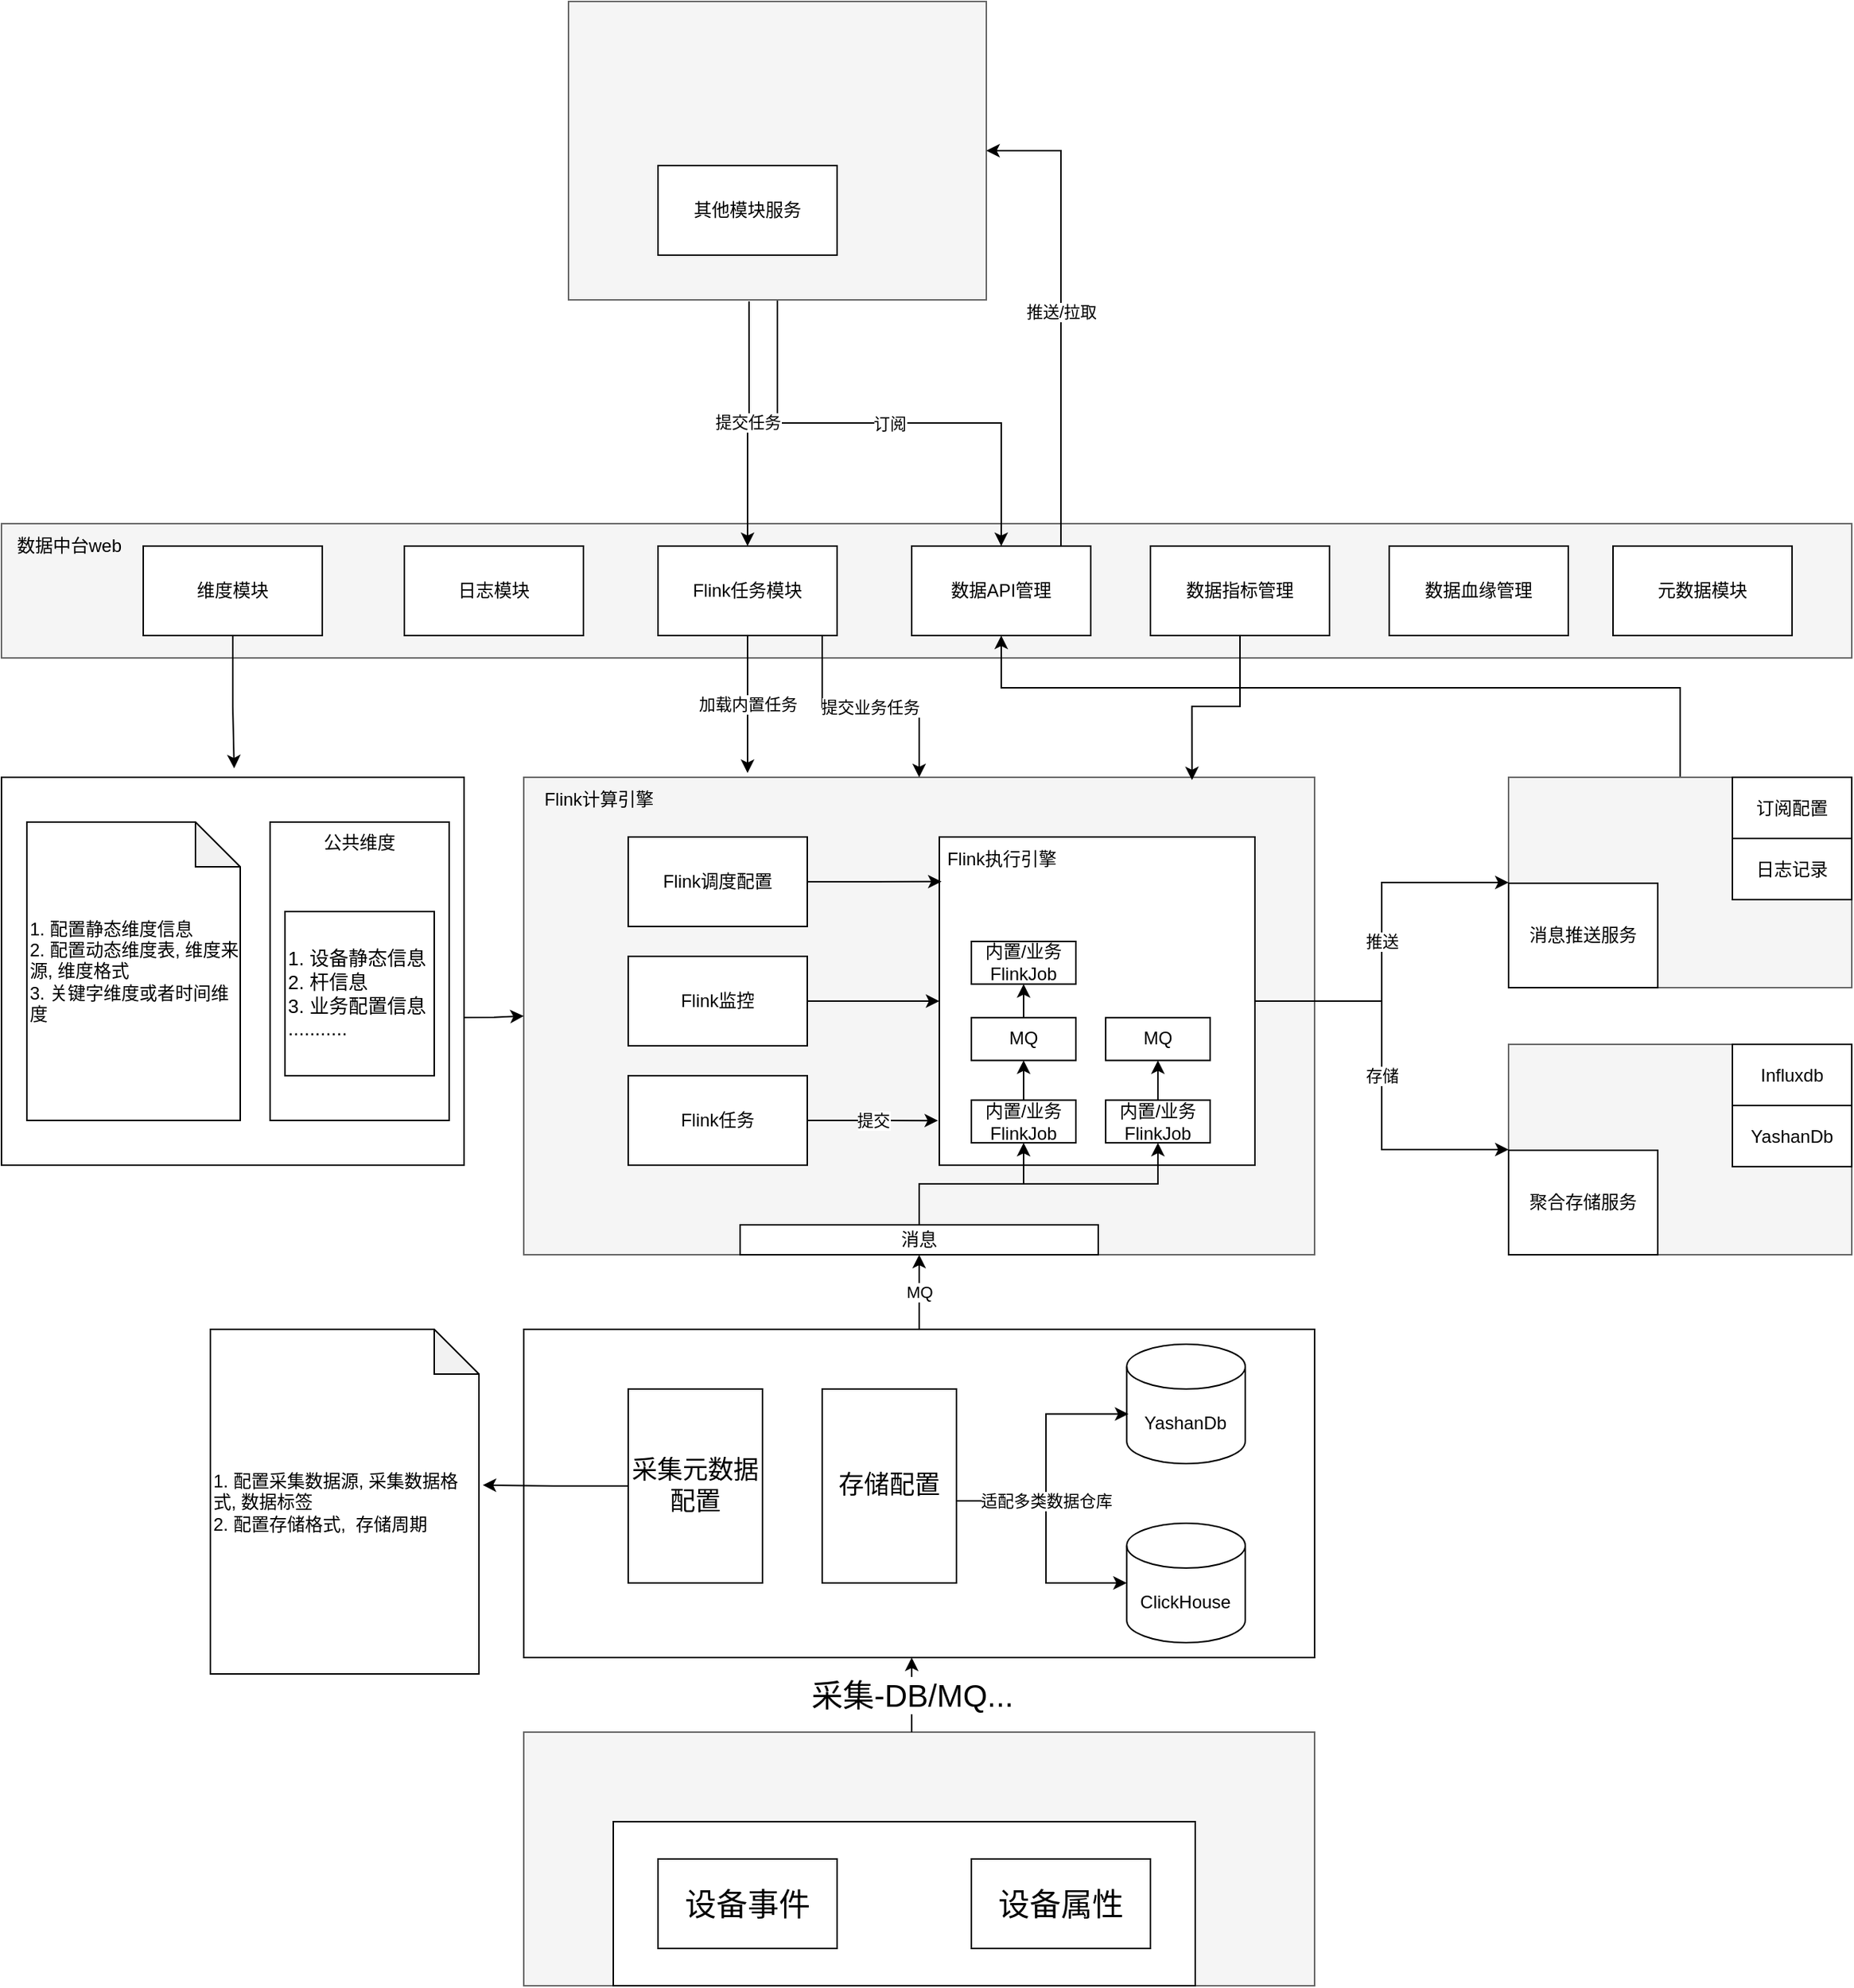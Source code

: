 <mxfile version="21.6.5" type="github">
  <diagram name="第 1 页" id="ryRMONgh2g4YDS1a8t3J">
    <mxGraphModel dx="2261" dy="803" grid="1" gridSize="10" guides="1" tooltips="1" connect="1" arrows="1" fold="1" page="1" pageScale="1" pageWidth="827" pageHeight="1169" math="0" shadow="0">
      <root>
        <mxCell id="0" />
        <mxCell id="1" parent="0" />
        <mxCell id="PvHFU-CTbL9CK4LDVLUQ-46" value="" style="rounded=0;whiteSpace=wrap;html=1;fillColor=#f5f5f5;fontColor=#333333;strokeColor=#666666;" vertex="1" parent="1">
          <mxGeometry x="-430" y="1090" width="1240" height="90" as="geometry" />
        </mxCell>
        <mxCell id="PvHFU-CTbL9CK4LDVLUQ-59" value="订阅" style="edgeStyle=orthogonalEdgeStyle;rounded=0;orthogonalLoop=1;jettySize=auto;html=1;entryX=0.5;entryY=0;entryDx=0;entryDy=0;" edge="1" parent="1" source="PvHFU-CTbL9CK4LDVLUQ-57" target="PvHFU-CTbL9CK4LDVLUQ-58">
          <mxGeometry relative="1" as="geometry" />
        </mxCell>
        <mxCell id="PvHFU-CTbL9CK4LDVLUQ-57" value="" style="rounded=0;whiteSpace=wrap;html=1;fillColor=#f5f5f5;fontColor=#333333;strokeColor=#666666;" vertex="1" parent="1">
          <mxGeometry x="-50" y="740" width="280" height="200" as="geometry" />
        </mxCell>
        <mxCell id="PvHFU-CTbL9CK4LDVLUQ-64" style="edgeStyle=orthogonalEdgeStyle;rounded=0;orthogonalLoop=1;jettySize=auto;html=1;" edge="1" parent="1" source="PvHFU-CTbL9CK4LDVLUQ-16" target="PvHFU-CTbL9CK4LDVLUQ-58">
          <mxGeometry relative="1" as="geometry">
            <Array as="points">
              <mxPoint x="695" y="1200" />
              <mxPoint x="240" y="1200" />
            </Array>
          </mxGeometry>
        </mxCell>
        <mxCell id="PvHFU-CTbL9CK4LDVLUQ-16" value="" style="rounded=0;whiteSpace=wrap;html=1;fillColor=#f5f5f5;fontColor=#333333;strokeColor=#666666;" vertex="1" parent="1">
          <mxGeometry x="580" y="1260" width="230" height="141" as="geometry" />
        </mxCell>
        <mxCell id="PvHFU-CTbL9CK4LDVLUQ-15" value="" style="rounded=0;whiteSpace=wrap;html=1;fillColor=#f5f5f5;fontColor=#333333;strokeColor=#666666;" vertex="1" parent="1">
          <mxGeometry x="580" y="1439" width="230" height="141" as="geometry" />
        </mxCell>
        <mxCell id="hSYeHgHkIvERPk_130jk-10" value="" style="rounded=0;whiteSpace=wrap;html=1;fillColor=#f5f5f5;gradientColor=none;strokeColor=#666666;fontSize=21;movable=1;resizable=1;rotatable=1;deletable=1;editable=1;locked=0;connectable=1;" parent="1" vertex="1">
          <mxGeometry x="-80" y="1260" width="530" height="320" as="geometry" />
        </mxCell>
        <mxCell id="PvHFU-CTbL9CK4LDVLUQ-27" value="推送" style="edgeStyle=orthogonalEdgeStyle;rounded=0;orthogonalLoop=1;jettySize=auto;html=1;" edge="1" parent="1" source="PvHFU-CTbL9CK4LDVLUQ-2" target="PvHFU-CTbL9CK4LDVLUQ-16">
          <mxGeometry relative="1" as="geometry" />
        </mxCell>
        <mxCell id="PvHFU-CTbL9CK4LDVLUQ-28" value="存储" style="edgeStyle=orthogonalEdgeStyle;rounded=0;orthogonalLoop=1;jettySize=auto;html=1;entryX=0;entryY=0.5;entryDx=0;entryDy=0;" edge="1" parent="1" source="PvHFU-CTbL9CK4LDVLUQ-2" target="PvHFU-CTbL9CK4LDVLUQ-15">
          <mxGeometry relative="1" as="geometry" />
        </mxCell>
        <mxCell id="PvHFU-CTbL9CK4LDVLUQ-2" value="" style="rounded=0;whiteSpace=wrap;html=1;" vertex="1" parent="1">
          <mxGeometry x="198.5" y="1300" width="211.5" height="220" as="geometry" />
        </mxCell>
        <mxCell id="hSYeHgHkIvERPk_130jk-9" value="" style="rounded=0;whiteSpace=wrap;html=1;fillColor=#f5f5f5;gradientColor=none;strokeColor=#666666;fontSize=21;movable=1;resizable=1;rotatable=1;deletable=1;editable=1;locked=0;connectable=1;" parent="1" vertex="1">
          <mxGeometry x="-80" y="1900" width="530" height="170" as="geometry" />
        </mxCell>
        <mxCell id="hSYeHgHkIvERPk_130jk-6" value="采集-DB/MQ..." style="edgeStyle=orthogonalEdgeStyle;rounded=0;orthogonalLoop=1;jettySize=auto;html=1;entryX=0.5;entryY=1;entryDx=0;entryDy=0;fontSize=21;" parent="1" edge="1">
          <mxGeometry relative="1" as="geometry">
            <mxPoint x="180" y="1900" as="sourcePoint" />
            <mxPoint x="180" y="1850" as="targetPoint" />
          </mxGeometry>
        </mxCell>
        <mxCell id="hSYeHgHkIvERPk_130jk-2" value="" style="rounded=0;whiteSpace=wrap;html=1;" parent="1" vertex="1">
          <mxGeometry x="-20" y="1960" width="390" height="110" as="geometry" />
        </mxCell>
        <mxCell id="hSYeHgHkIvERPk_130jk-3" value="设备事件" style="rounded=0;whiteSpace=wrap;html=1;fontSize=21;" parent="1" vertex="1">
          <mxGeometry x="10" y="1985" width="120" height="60" as="geometry" />
        </mxCell>
        <mxCell id="hSYeHgHkIvERPk_130jk-4" value="设备属性" style="rounded=0;whiteSpace=wrap;html=1;fontSize=21;" parent="1" vertex="1">
          <mxGeometry x="220" y="1985" width="120" height="60" as="geometry" />
        </mxCell>
        <mxCell id="hSYeHgHkIvERPk_130jk-11" value="Flink计算引擎" style="text;html=1;align=center;verticalAlign=middle;resizable=0;points=[];autosize=1;strokeColor=none;fillColor=none;" parent="1" vertex="1">
          <mxGeometry x="-80" y="1260" width="100" height="30" as="geometry" />
        </mxCell>
        <mxCell id="hSYeHgHkIvERPk_130jk-17" style="edgeStyle=orthogonalEdgeStyle;rounded=0;orthogonalLoop=1;jettySize=auto;html=1;entryX=0;entryY=0.5;entryDx=0;entryDy=0;exitX=0.997;exitY=0.619;exitDx=0;exitDy=0;exitPerimeter=0;" parent="1" source="hSYeHgHkIvERPk_130jk-16" target="hSYeHgHkIvERPk_130jk-10" edge="1">
          <mxGeometry relative="1" as="geometry" />
        </mxCell>
        <mxCell id="hSYeHgHkIvERPk_130jk-16" value="" style="rounded=0;whiteSpace=wrap;html=1;align=left;fontSize=14;" parent="1" vertex="1">
          <mxGeometry x="-430" y="1260" width="310" height="260" as="geometry" />
        </mxCell>
        <mxCell id="hSYeHgHkIvERPk_130jk-33" value="MQ" style="edgeStyle=orthogonalEdgeStyle;rounded=0;orthogonalLoop=1;jettySize=auto;html=1;entryX=0.5;entryY=1;entryDx=0;entryDy=0;" parent="1" source="hSYeHgHkIvERPk_130jk-26" target="hSYeHgHkIvERPk_130jk-10" edge="1">
          <mxGeometry relative="1" as="geometry" />
        </mxCell>
        <mxCell id="hSYeHgHkIvERPk_130jk-26" value="" style="rounded=0;whiteSpace=wrap;html=1;container=0;" parent="1" vertex="1">
          <mxGeometry x="-80" y="1630" width="530" height="220" as="geometry" />
        </mxCell>
        <mxCell id="hSYeHgHkIvERPk_130jk-18" value="存储配置" style="whiteSpace=wrap;html=1;fontSize=17;rounded=0;" parent="1" vertex="1">
          <mxGeometry x="120" y="1670" width="90" height="130" as="geometry" />
        </mxCell>
        <mxCell id="hSYeHgHkIvERPk_130jk-24" value="YashanDb" style="shape=cylinder3;whiteSpace=wrap;html=1;boundedLbl=1;backgroundOutline=1;size=15;" parent="1" vertex="1">
          <mxGeometry x="324.118" y="1640" width="79.412" height="80" as="geometry" />
        </mxCell>
        <mxCell id="hSYeHgHkIvERPk_130jk-21" style="edgeStyle=orthogonalEdgeStyle;rounded=0;orthogonalLoop=1;jettySize=auto;html=1;entryX=0.014;entryY=0.585;entryDx=0;entryDy=0;entryPerimeter=0;" parent="1" source="hSYeHgHkIvERPk_130jk-18" target="hSYeHgHkIvERPk_130jk-24" edge="1">
          <mxGeometry relative="1" as="geometry">
            <mxPoint x="284.412" y="1690" as="targetPoint" />
            <Array as="points">
              <mxPoint x="270" y="1745" />
              <mxPoint x="270" y="1687" />
            </Array>
          </mxGeometry>
        </mxCell>
        <mxCell id="hSYeHgHkIvERPk_130jk-25" value="ClickHouse" style="shape=cylinder3;whiteSpace=wrap;html=1;boundedLbl=1;backgroundOutline=1;size=15;" parent="1" vertex="1">
          <mxGeometry x="324.118" y="1760" width="79.412" height="80" as="geometry" />
        </mxCell>
        <mxCell id="hSYeHgHkIvERPk_130jk-23" value="适配多类数据仓库" style="edgeStyle=orthogonalEdgeStyle;rounded=0;orthogonalLoop=1;jettySize=auto;html=1;entryX=0;entryY=0.5;entryDx=0;entryDy=0;entryPerimeter=0;" parent="1" source="hSYeHgHkIvERPk_130jk-18" target="hSYeHgHkIvERPk_130jk-25" edge="1">
          <mxGeometry x="-0.29" relative="1" as="geometry">
            <mxPoint x="284.412" y="1804" as="targetPoint" />
            <Array as="points">
              <mxPoint x="270" y="1745" />
              <mxPoint x="270" y="1800" />
            </Array>
            <mxPoint as="offset" />
          </mxGeometry>
        </mxCell>
        <mxCell id="hSYeHgHkIvERPk_130jk-32" style="edgeStyle=orthogonalEdgeStyle;rounded=0;orthogonalLoop=1;jettySize=auto;html=1;entryX=1.014;entryY=0.452;entryDx=0;entryDy=0;entryPerimeter=0;" parent="1" source="hSYeHgHkIvERPk_130jk-30" target="hSYeHgHkIvERPk_130jk-31" edge="1">
          <mxGeometry relative="1" as="geometry" />
        </mxCell>
        <mxCell id="hSYeHgHkIvERPk_130jk-30" value="采集元数据配置" style="whiteSpace=wrap;html=1;fontSize=17;rounded=0;" parent="1" vertex="1">
          <mxGeometry x="-10" y="1670" width="90" height="130" as="geometry" />
        </mxCell>
        <mxCell id="hSYeHgHkIvERPk_130jk-31" value="1. 配置采集数据源, 采集数据格式, 数据标签&lt;br&gt;2. 配置存储格式,&amp;nbsp; 存储周期&lt;br&gt;" style="shape=note;whiteSpace=wrap;html=1;backgroundOutline=1;darkOpacity=0.05;align=left;" parent="1" vertex="1">
          <mxGeometry x="-290" y="1630" width="180" height="231" as="geometry" />
        </mxCell>
        <mxCell id="hSYeHgHkIvERPk_130jk-34" value="公共维度&lt;br style=&quot;border-color: var(--border-color); font-size: 14px;&quot;&gt;" style="rounded=0;whiteSpace=wrap;html=1;align=center;verticalAlign=top;" parent="1" vertex="1">
          <mxGeometry x="-250" y="1290" width="120" height="200" as="geometry" />
        </mxCell>
        <mxCell id="hSYeHgHkIvERPk_130jk-35" value="1. 设备静态信息&lt;br style=&quot;border-color: var(--border-color); font-size: 13px;&quot;&gt;&lt;span style=&quot;border-color: var(--border-color); font-size: 13px;&quot;&gt;2. 杆信息&lt;/span&gt;&lt;br style=&quot;border-color: var(--border-color); font-size: 13px;&quot;&gt;&lt;div style=&quot;border-color: var(--border-color); font-size: 13px;&quot;&gt;&lt;span style=&quot;border-color: var(--border-color); background-color: initial; font-size: 13px;&quot;&gt;3. 业务配置信息&lt;/span&gt;&lt;/div&gt;&lt;div style=&quot;border-color: var(--border-color); font-size: 13px;&quot;&gt;&lt;span style=&quot;border-color: var(--border-color); background-color: initial; font-size: 13px;&quot;&gt;...........&lt;/span&gt;&lt;/div&gt;" style="rounded=0;whiteSpace=wrap;html=1;align=left;fontSize=13;" parent="1" vertex="1">
          <mxGeometry x="-240" y="1350" width="100" height="110" as="geometry" />
        </mxCell>
        <mxCell id="hSYeHgHkIvERPk_130jk-36" value="1. 配置静态维度信息&lt;br&gt;2. 配置动态维度表, 维度来源, 维度格式&lt;br&gt;3. 关键字维度或者时间维度" style="shape=note;whiteSpace=wrap;html=1;backgroundOutline=1;darkOpacity=0.05;align=left;" parent="1" vertex="1">
          <mxGeometry x="-413" y="1290" width="143" height="200" as="geometry" />
        </mxCell>
        <mxCell id="PvHFU-CTbL9CK4LDVLUQ-12" style="edgeStyle=orthogonalEdgeStyle;rounded=0;orthogonalLoop=1;jettySize=auto;html=1;entryX=0.5;entryY=1;entryDx=0;entryDy=0;" edge="1" parent="1" source="PvHFU-CTbL9CK4LDVLUQ-1" target="hSYeHgHkIvERPk_130jk-12">
          <mxGeometry relative="1" as="geometry" />
        </mxCell>
        <mxCell id="PvHFU-CTbL9CK4LDVLUQ-42" style="edgeStyle=orthogonalEdgeStyle;rounded=0;orthogonalLoop=1;jettySize=auto;html=1;exitX=0.5;exitY=0;exitDx=0;exitDy=0;" edge="1" parent="1" source="PvHFU-CTbL9CK4LDVLUQ-1" target="PvHFU-CTbL9CK4LDVLUQ-37">
          <mxGeometry relative="1" as="geometry" />
        </mxCell>
        <mxCell id="PvHFU-CTbL9CK4LDVLUQ-1" value="消息" style="rounded=0;whiteSpace=wrap;html=1;" vertex="1" parent="1">
          <mxGeometry x="65" y="1560" width="240" height="20" as="geometry" />
        </mxCell>
        <mxCell id="PvHFU-CTbL9CK4LDVLUQ-3" value="Flink执行引擎" style="text;html=1;align=center;verticalAlign=middle;resizable=0;points=[];autosize=1;strokeColor=none;fillColor=none;" vertex="1" parent="1">
          <mxGeometry x="190" y="1300" width="100" height="30" as="geometry" />
        </mxCell>
        <mxCell id="PvHFU-CTbL9CK4LDVLUQ-11" value="提交" style="edgeStyle=orthogonalEdgeStyle;rounded=0;orthogonalLoop=1;jettySize=auto;html=1;entryX=-0.004;entryY=0.864;entryDx=0;entryDy=0;entryPerimeter=0;" edge="1" parent="1" source="PvHFU-CTbL9CK4LDVLUQ-10" target="PvHFU-CTbL9CK4LDVLUQ-2">
          <mxGeometry relative="1" as="geometry" />
        </mxCell>
        <mxCell id="PvHFU-CTbL9CK4LDVLUQ-10" value="Flink任务" style="rounded=0;whiteSpace=wrap;html=1;" vertex="1" parent="1">
          <mxGeometry x="-10" y="1460" width="120" height="60" as="geometry" />
        </mxCell>
        <mxCell id="PvHFU-CTbL9CK4LDVLUQ-18" value="聚合存储服务" style="rounded=0;whiteSpace=wrap;html=1;" vertex="1" parent="1">
          <mxGeometry x="580" y="1510" width="100" height="70" as="geometry" />
        </mxCell>
        <mxCell id="PvHFU-CTbL9CK4LDVLUQ-19" value="Influxdb" style="rounded=0;whiteSpace=wrap;html=1;" vertex="1" parent="1">
          <mxGeometry x="730" y="1439" width="80" height="41" as="geometry" />
        </mxCell>
        <mxCell id="PvHFU-CTbL9CK4LDVLUQ-20" value="YashanDb" style="rounded=0;whiteSpace=wrap;html=1;" vertex="1" parent="1">
          <mxGeometry x="730" y="1480" width="80" height="41" as="geometry" />
        </mxCell>
        <mxCell id="PvHFU-CTbL9CK4LDVLUQ-23" value="消息推送服务" style="rounded=0;whiteSpace=wrap;html=1;" vertex="1" parent="1">
          <mxGeometry x="580" y="1331" width="100" height="70" as="geometry" />
        </mxCell>
        <mxCell id="PvHFU-CTbL9CK4LDVLUQ-25" value="订阅配置" style="rounded=0;whiteSpace=wrap;html=1;" vertex="1" parent="1">
          <mxGeometry x="730" y="1260" width="80" height="41" as="geometry" />
        </mxCell>
        <mxCell id="PvHFU-CTbL9CK4LDVLUQ-26" value="日志记录" style="rounded=0;whiteSpace=wrap;html=1;" vertex="1" parent="1">
          <mxGeometry x="730" y="1301" width="80" height="41" as="geometry" />
        </mxCell>
        <mxCell id="PvHFU-CTbL9CK4LDVLUQ-31" value="" style="group" vertex="1" connectable="0" parent="1">
          <mxGeometry x="220" y="1370" width="70" height="135" as="geometry" />
        </mxCell>
        <mxCell id="hSYeHgHkIvERPk_130jk-12" value="内置/业务FlinkJob" style="rounded=0;whiteSpace=wrap;html=1;" parent="PvHFU-CTbL9CK4LDVLUQ-31" vertex="1">
          <mxGeometry y="106.364" width="70" height="28.636" as="geometry" />
        </mxCell>
        <mxCell id="PvHFU-CTbL9CK4LDVLUQ-5" value="内置/业务FlinkJob" style="rounded=0;whiteSpace=wrap;html=1;" vertex="1" parent="PvHFU-CTbL9CK4LDVLUQ-31">
          <mxGeometry width="70" height="28.636" as="geometry" />
        </mxCell>
        <mxCell id="PvHFU-CTbL9CK4LDVLUQ-8" style="edgeStyle=orthogonalEdgeStyle;rounded=0;orthogonalLoop=1;jettySize=auto;html=1;" edge="1" parent="PvHFU-CTbL9CK4LDVLUQ-31" source="PvHFU-CTbL9CK4LDVLUQ-6" target="PvHFU-CTbL9CK4LDVLUQ-5">
          <mxGeometry relative="1" as="geometry" />
        </mxCell>
        <mxCell id="PvHFU-CTbL9CK4LDVLUQ-6" value="MQ" style="rounded=0;whiteSpace=wrap;html=1;" vertex="1" parent="PvHFU-CTbL9CK4LDVLUQ-31">
          <mxGeometry y="51.136" width="70" height="28.636" as="geometry" />
        </mxCell>
        <mxCell id="PvHFU-CTbL9CK4LDVLUQ-7" style="edgeStyle=orthogonalEdgeStyle;rounded=0;orthogonalLoop=1;jettySize=auto;html=1;entryX=0.5;entryY=1;entryDx=0;entryDy=0;" edge="1" parent="PvHFU-CTbL9CK4LDVLUQ-31" source="hSYeHgHkIvERPk_130jk-12" target="PvHFU-CTbL9CK4LDVLUQ-6">
          <mxGeometry relative="1" as="geometry" />
        </mxCell>
        <mxCell id="PvHFU-CTbL9CK4LDVLUQ-35" style="edgeStyle=orthogonalEdgeStyle;rounded=0;orthogonalLoop=1;jettySize=auto;html=1;entryX=0;entryY=0.5;entryDx=0;entryDy=0;" edge="1" parent="1" source="PvHFU-CTbL9CK4LDVLUQ-32" target="PvHFU-CTbL9CK4LDVLUQ-2">
          <mxGeometry relative="1" as="geometry" />
        </mxCell>
        <mxCell id="PvHFU-CTbL9CK4LDVLUQ-32" value="Flink监控" style="rounded=0;whiteSpace=wrap;html=1;" vertex="1" parent="1">
          <mxGeometry x="-10" y="1380" width="120" height="60" as="geometry" />
        </mxCell>
        <mxCell id="PvHFU-CTbL9CK4LDVLUQ-34" style="edgeStyle=orthogonalEdgeStyle;rounded=0;orthogonalLoop=1;jettySize=auto;html=1;entryX=0.007;entryY=0.136;entryDx=0;entryDy=0;entryPerimeter=0;" edge="1" parent="1" source="PvHFU-CTbL9CK4LDVLUQ-33" target="PvHFU-CTbL9CK4LDVLUQ-2">
          <mxGeometry relative="1" as="geometry" />
        </mxCell>
        <mxCell id="PvHFU-CTbL9CK4LDVLUQ-33" value="Flink调度配置" style="rounded=0;whiteSpace=wrap;html=1;" vertex="1" parent="1">
          <mxGeometry x="-10" y="1300" width="120" height="60" as="geometry" />
        </mxCell>
        <mxCell id="PvHFU-CTbL9CK4LDVLUQ-45" value="" style="group" vertex="1" connectable="0" parent="1">
          <mxGeometry x="310" y="1421.136" width="70" height="83.864" as="geometry" />
        </mxCell>
        <mxCell id="PvHFU-CTbL9CK4LDVLUQ-37" value="内置/业务FlinkJob" style="rounded=0;whiteSpace=wrap;html=1;" vertex="1" parent="PvHFU-CTbL9CK4LDVLUQ-45">
          <mxGeometry y="55.227" width="70" height="28.636" as="geometry" />
        </mxCell>
        <mxCell id="PvHFU-CTbL9CK4LDVLUQ-40" value="MQ" style="rounded=0;whiteSpace=wrap;html=1;" vertex="1" parent="PvHFU-CTbL9CK4LDVLUQ-45">
          <mxGeometry width="70" height="28.636" as="geometry" />
        </mxCell>
        <mxCell id="PvHFU-CTbL9CK4LDVLUQ-41" style="edgeStyle=orthogonalEdgeStyle;rounded=0;orthogonalLoop=1;jettySize=auto;html=1;entryX=0.5;entryY=1;entryDx=0;entryDy=0;" edge="1" parent="PvHFU-CTbL9CK4LDVLUQ-45" source="PvHFU-CTbL9CK4LDVLUQ-37" target="PvHFU-CTbL9CK4LDVLUQ-40">
          <mxGeometry relative="1" as="geometry" />
        </mxCell>
        <mxCell id="PvHFU-CTbL9CK4LDVLUQ-54" value="加载内置任务" style="edgeStyle=orthogonalEdgeStyle;rounded=0;orthogonalLoop=1;jettySize=auto;html=1;entryX=0.283;entryY=-0.009;entryDx=0;entryDy=0;entryPerimeter=0;" edge="1" parent="1" source="PvHFU-CTbL9CK4LDVLUQ-50" target="hSYeHgHkIvERPk_130jk-10">
          <mxGeometry relative="1" as="geometry">
            <mxPoint x="70" y="1240" as="targetPoint" />
          </mxGeometry>
        </mxCell>
        <mxCell id="PvHFU-CTbL9CK4LDVLUQ-56" value="提交任务" style="edgeStyle=orthogonalEdgeStyle;rounded=0;orthogonalLoop=1;jettySize=auto;html=1;entryX=0.5;entryY=0;entryDx=0;entryDy=0;exitX=0.432;exitY=1.005;exitDx=0;exitDy=0;exitPerimeter=0;" edge="1" parent="1" source="PvHFU-CTbL9CK4LDVLUQ-57" target="PvHFU-CTbL9CK4LDVLUQ-50">
          <mxGeometry relative="1" as="geometry">
            <mxPoint x="70" y="960" as="sourcePoint" />
          </mxGeometry>
        </mxCell>
        <mxCell id="PvHFU-CTbL9CK4LDVLUQ-55" value="其他模块服务" style="rounded=0;whiteSpace=wrap;html=1;" vertex="1" parent="1">
          <mxGeometry x="10" y="850" width="120" height="60" as="geometry" />
        </mxCell>
        <mxCell id="PvHFU-CTbL9CK4LDVLUQ-47" value="数据中台web" style="text;html=1;align=center;verticalAlign=middle;resizable=0;points=[];autosize=1;strokeColor=none;fillColor=none;" vertex="1" parent="1">
          <mxGeometry x="-430" y="1090" width="90" height="30" as="geometry" />
        </mxCell>
        <mxCell id="PvHFU-CTbL9CK4LDVLUQ-62" style="edgeStyle=orthogonalEdgeStyle;rounded=0;orthogonalLoop=1;jettySize=auto;html=1;entryX=0.503;entryY=-0.023;entryDx=0;entryDy=0;entryPerimeter=0;" edge="1" parent="1" source="PvHFU-CTbL9CK4LDVLUQ-48" target="hSYeHgHkIvERPk_130jk-16">
          <mxGeometry relative="1" as="geometry" />
        </mxCell>
        <mxCell id="PvHFU-CTbL9CK4LDVLUQ-48" value="维度模块" style="rounded=0;whiteSpace=wrap;html=1;" vertex="1" parent="1">
          <mxGeometry x="-335" y="1105" width="120" height="60" as="geometry" />
        </mxCell>
        <mxCell id="PvHFU-CTbL9CK4LDVLUQ-49" value="日志模块" style="rounded=0;whiteSpace=wrap;html=1;" vertex="1" parent="1">
          <mxGeometry x="-160" y="1105" width="120" height="60" as="geometry" />
        </mxCell>
        <mxCell id="PvHFU-CTbL9CK4LDVLUQ-66" value="提交业务任务" style="edgeStyle=orthogonalEdgeStyle;rounded=0;orthogonalLoop=1;jettySize=auto;html=1;" edge="1" parent="1" source="PvHFU-CTbL9CK4LDVLUQ-50" target="hSYeHgHkIvERPk_130jk-10">
          <mxGeometry relative="1" as="geometry">
            <Array as="points">
              <mxPoint x="120" y="1213" />
              <mxPoint x="185" y="1213" />
            </Array>
          </mxGeometry>
        </mxCell>
        <mxCell id="PvHFU-CTbL9CK4LDVLUQ-50" value="Flink任务模块" style="rounded=0;whiteSpace=wrap;html=1;" vertex="1" parent="1">
          <mxGeometry x="10" y="1105" width="120" height="60" as="geometry" />
        </mxCell>
        <mxCell id="PvHFU-CTbL9CK4LDVLUQ-63" style="edgeStyle=orthogonalEdgeStyle;rounded=0;orthogonalLoop=1;jettySize=auto;html=1;entryX=0.845;entryY=0.006;entryDx=0;entryDy=0;entryPerimeter=0;" edge="1" parent="1" source="PvHFU-CTbL9CK4LDVLUQ-51" target="hSYeHgHkIvERPk_130jk-10">
          <mxGeometry relative="1" as="geometry" />
        </mxCell>
        <mxCell id="PvHFU-CTbL9CK4LDVLUQ-51" value="数据指标管理" style="rounded=0;whiteSpace=wrap;html=1;" vertex="1" parent="1">
          <mxGeometry x="340" y="1105" width="120" height="60" as="geometry" />
        </mxCell>
        <mxCell id="PvHFU-CTbL9CK4LDVLUQ-52" value="元数据模块" style="rounded=0;whiteSpace=wrap;html=1;" vertex="1" parent="1">
          <mxGeometry x="650" y="1105" width="120" height="60" as="geometry" />
        </mxCell>
        <mxCell id="PvHFU-CTbL9CK4LDVLUQ-65" value="推送/拉取" style="edgeStyle=orthogonalEdgeStyle;rounded=0;orthogonalLoop=1;jettySize=auto;html=1;entryX=1;entryY=0.5;entryDx=0;entryDy=0;" edge="1" parent="1" source="PvHFU-CTbL9CK4LDVLUQ-58" target="PvHFU-CTbL9CK4LDVLUQ-57">
          <mxGeometry relative="1" as="geometry">
            <Array as="points">
              <mxPoint x="280" y="840" />
            </Array>
          </mxGeometry>
        </mxCell>
        <mxCell id="PvHFU-CTbL9CK4LDVLUQ-58" value="数据API管理" style="rounded=0;whiteSpace=wrap;html=1;" vertex="1" parent="1">
          <mxGeometry x="180" y="1105" width="120" height="60" as="geometry" />
        </mxCell>
        <mxCell id="PvHFU-CTbL9CK4LDVLUQ-60" value="数据血缘管理" style="rounded=0;whiteSpace=wrap;html=1;" vertex="1" parent="1">
          <mxGeometry x="500" y="1105" width="120" height="60" as="geometry" />
        </mxCell>
      </root>
    </mxGraphModel>
  </diagram>
</mxfile>
